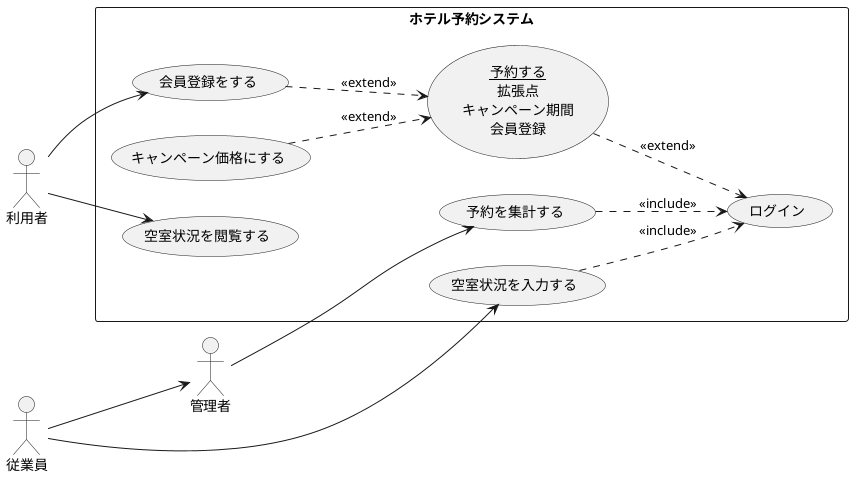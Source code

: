 @startuml ユースケース図
    left to right direction
    actor 利用者 as user
    actor 従業員 as jyu
    actor 管理者 as admin
    rectangle ホテル予約システム{
        usecase 会員登録をする as tou
        usecase (<u>予約する</u>\n拡張点\nキャンペーン期間\n会員登録) as resolve
        usecase ログイン as log 
        usecase キャンペーン価格にする as kyan
        usecase 空室状況を閲覧する as see
        usecase 空室状況を入力する as nyu
        usecase 予約を集計する as syu
    syu ..> log : << include >>
    nyu ..> log : << include >>
    resolve ..> log : << extend >>
    tou ..> resolve : << extend >>
    kyan ..> resolve : << extend >>
    user --> tou
    user --> see
    jyu --> admin
    admin --> syu
    jyu --> nyu
    }
@enduml